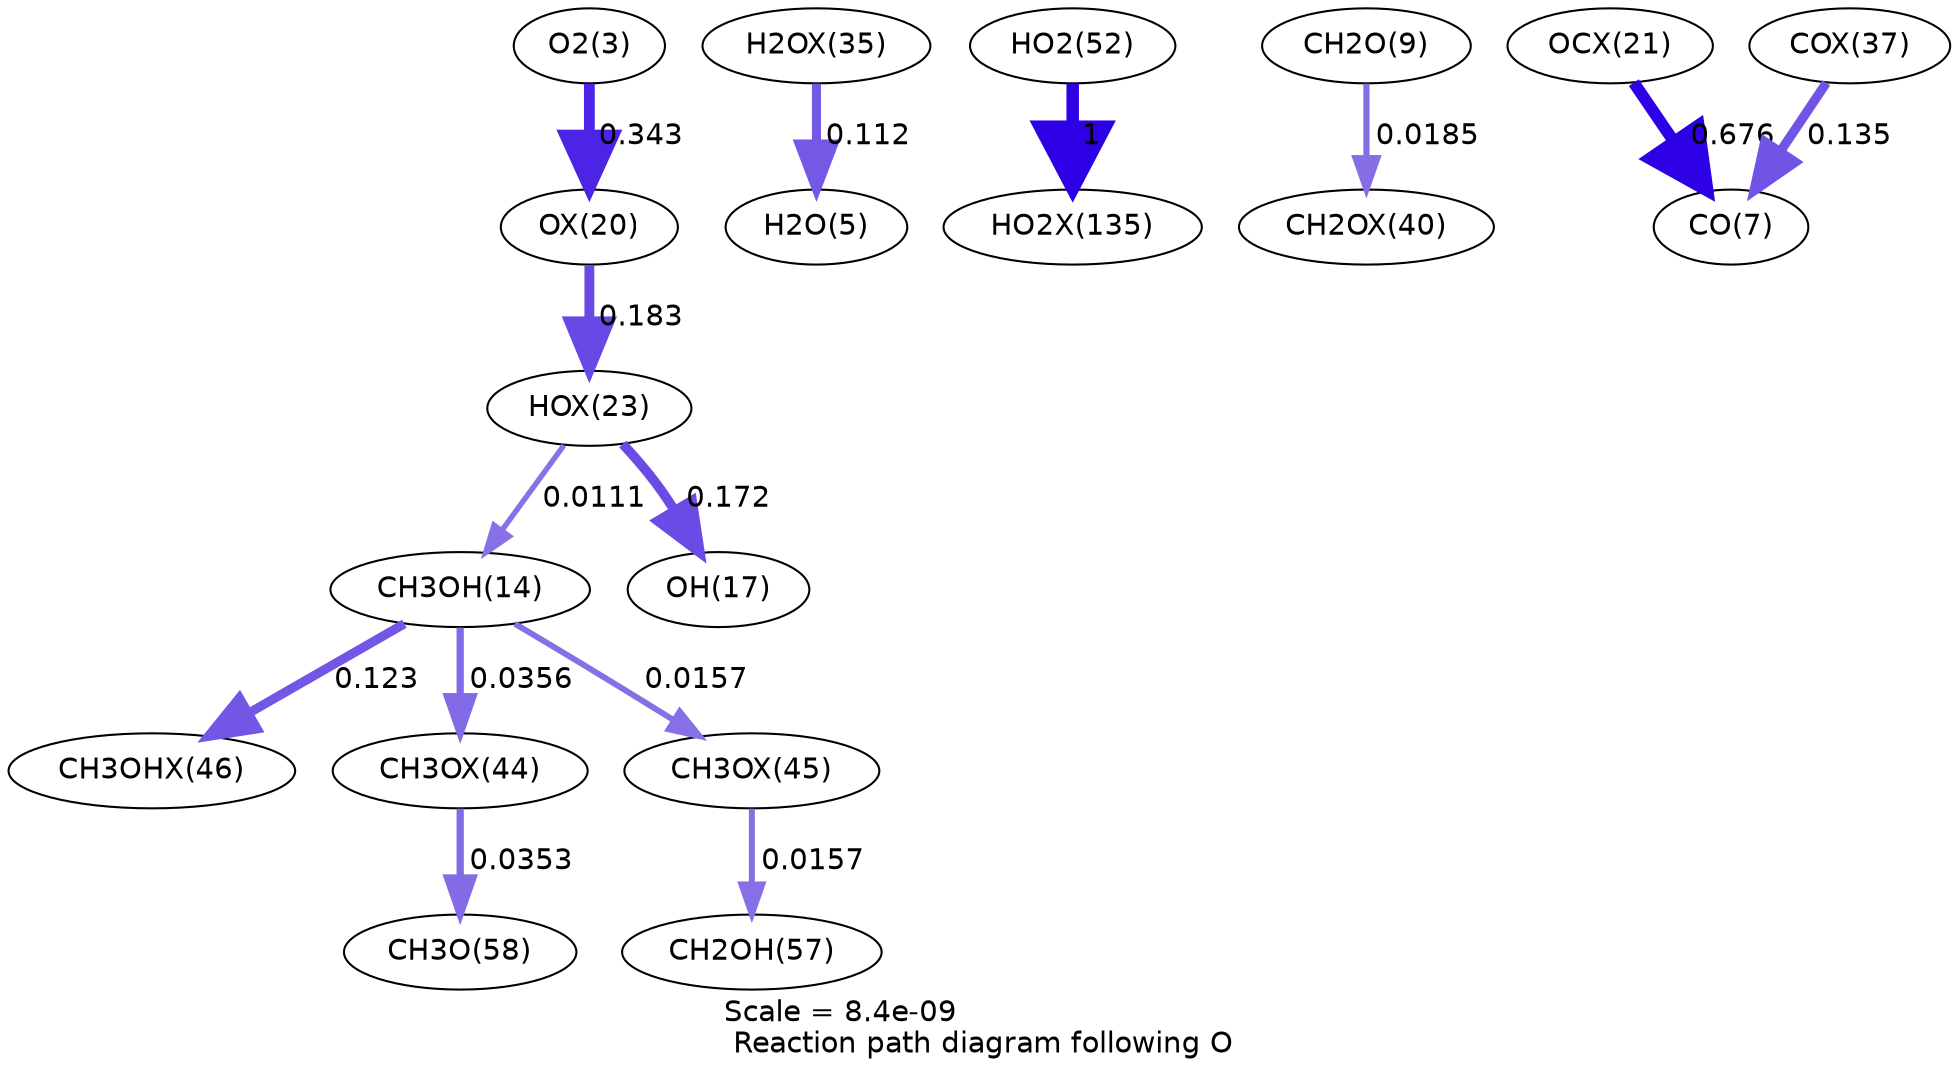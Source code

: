 digraph reaction_paths {
center=1;
s5 -> s35[fontname="Helvetica", penwidth=5.19, arrowsize=2.6, color="0.7, 0.843, 0.9"
, label=" 0.343"];
s35 -> s38[fontname="Helvetica", penwidth=4.72, arrowsize=2.36, color="0.7, 0.683, 0.9"
, label=" 0.183"];
s38 -> s16[fontname="Helvetica", penwidth=2.6, arrowsize=1.3, color="0.7, 0.511, 0.9"
, label=" 0.0111"];
s38 -> s19[fontname="Helvetica", penwidth=4.67, arrowsize=2.34, color="0.7, 0.672, 0.9"
, label=" 0.172"];
s16 -> s51[fontname="Helvetica", penwidth=4.42, arrowsize=2.21, color="0.7, 0.623, 0.9"
, label=" 0.123"];
s16 -> s49[fontname="Helvetica", penwidth=3.48, arrowsize=1.74, color="0.7, 0.536, 0.9"
, label=" 0.0356"];
s16 -> s50[fontname="Helvetica", penwidth=2.86, arrowsize=1.43, color="0.7, 0.516, 0.9"
, label=" 0.0157"];
s44 -> s7[fontname="Helvetica", penwidth=4.35, arrowsize=2.17, color="0.7, 0.612, 0.9"
, label=" 0.112"];
s21 -> s55[fontname="Helvetica", penwidth=6, arrowsize=3, color="0.7, 1.5, 0.9"
, label=" 1"];
s49 -> s23[fontname="Helvetica", penwidth=3.48, arrowsize=1.74, color="0.7, 0.535, 0.9"
, label=" 0.0353"];
s50 -> s22[fontname="Helvetica", penwidth=2.86, arrowsize=1.43, color="0.7, 0.516, 0.9"
, label=" 0.0157"];
s11 -> s48[fontname="Helvetica", penwidth=2.99, arrowsize=1.49, color="0.7, 0.519, 0.9"
, label=" 0.0185"];
s36 -> s9[fontname="Helvetica", penwidth=5.7, arrowsize=2.85, color="0.7, 1.18, 0.9"
, label=" 0.676"];
s46 -> s9[fontname="Helvetica", penwidth=4.49, arrowsize=2.24, color="0.7, 0.635, 0.9"
, label=" 0.135"];
s5 [ fontname="Helvetica", label="O2(3)"];
s7 [ fontname="Helvetica", label="H2O(5)"];
s9 [ fontname="Helvetica", label="CO(7)"];
s11 [ fontname="Helvetica", label="CH2O(9)"];
s16 [ fontname="Helvetica", label="CH3OH(14)"];
s19 [ fontname="Helvetica", label="OH(17)"];
s21 [ fontname="Helvetica", label="HO2(52)"];
s22 [ fontname="Helvetica", label="CH2OH(57)"];
s23 [ fontname="Helvetica", label="CH3O(58)"];
s35 [ fontname="Helvetica", label="OX(20)"];
s36 [ fontname="Helvetica", label="OCX(21)"];
s38 [ fontname="Helvetica", label="HOX(23)"];
s44 [ fontname="Helvetica", label="H2OX(35)"];
s46 [ fontname="Helvetica", label="COX(37)"];
s48 [ fontname="Helvetica", label="CH2OX(40)"];
s49 [ fontname="Helvetica", label="CH3OX(44)"];
s50 [ fontname="Helvetica", label="CH3OX(45)"];
s51 [ fontname="Helvetica", label="CH3OHX(46)"];
s55 [ fontname="Helvetica", label="HO2X(135)"];
 label = "Scale = 8.4e-09\l Reaction path diagram following O";
 fontname = "Helvetica";
}
